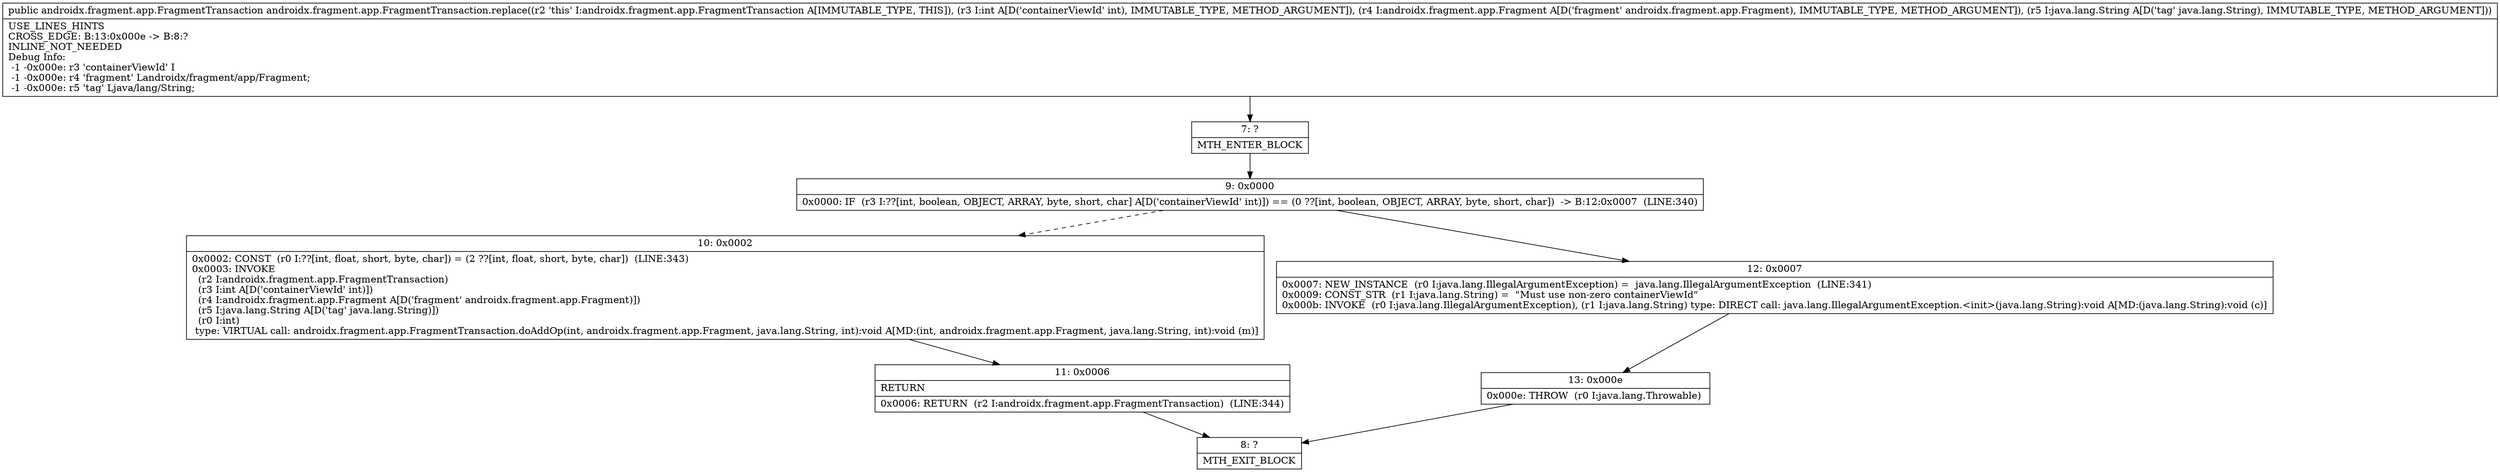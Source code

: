 digraph "CFG forandroidx.fragment.app.FragmentTransaction.replace(ILandroidx\/fragment\/app\/Fragment;Ljava\/lang\/String;)Landroidx\/fragment\/app\/FragmentTransaction;" {
Node_7 [shape=record,label="{7\:\ ?|MTH_ENTER_BLOCK\l}"];
Node_9 [shape=record,label="{9\:\ 0x0000|0x0000: IF  (r3 I:??[int, boolean, OBJECT, ARRAY, byte, short, char] A[D('containerViewId' int)]) == (0 ??[int, boolean, OBJECT, ARRAY, byte, short, char])  \-\> B:12:0x0007  (LINE:340)\l}"];
Node_10 [shape=record,label="{10\:\ 0x0002|0x0002: CONST  (r0 I:??[int, float, short, byte, char]) = (2 ??[int, float, short, byte, char])  (LINE:343)\l0x0003: INVOKE  \l  (r2 I:androidx.fragment.app.FragmentTransaction)\l  (r3 I:int A[D('containerViewId' int)])\l  (r4 I:androidx.fragment.app.Fragment A[D('fragment' androidx.fragment.app.Fragment)])\l  (r5 I:java.lang.String A[D('tag' java.lang.String)])\l  (r0 I:int)\l type: VIRTUAL call: androidx.fragment.app.FragmentTransaction.doAddOp(int, androidx.fragment.app.Fragment, java.lang.String, int):void A[MD:(int, androidx.fragment.app.Fragment, java.lang.String, int):void (m)]\l}"];
Node_11 [shape=record,label="{11\:\ 0x0006|RETURN\l|0x0006: RETURN  (r2 I:androidx.fragment.app.FragmentTransaction)  (LINE:344)\l}"];
Node_8 [shape=record,label="{8\:\ ?|MTH_EXIT_BLOCK\l}"];
Node_12 [shape=record,label="{12\:\ 0x0007|0x0007: NEW_INSTANCE  (r0 I:java.lang.IllegalArgumentException) =  java.lang.IllegalArgumentException  (LINE:341)\l0x0009: CONST_STR  (r1 I:java.lang.String) =  \"Must use non\-zero containerViewId\" \l0x000b: INVOKE  (r0 I:java.lang.IllegalArgumentException), (r1 I:java.lang.String) type: DIRECT call: java.lang.IllegalArgumentException.\<init\>(java.lang.String):void A[MD:(java.lang.String):void (c)]\l}"];
Node_13 [shape=record,label="{13\:\ 0x000e|0x000e: THROW  (r0 I:java.lang.Throwable) \l}"];
MethodNode[shape=record,label="{public androidx.fragment.app.FragmentTransaction androidx.fragment.app.FragmentTransaction.replace((r2 'this' I:androidx.fragment.app.FragmentTransaction A[IMMUTABLE_TYPE, THIS]), (r3 I:int A[D('containerViewId' int), IMMUTABLE_TYPE, METHOD_ARGUMENT]), (r4 I:androidx.fragment.app.Fragment A[D('fragment' androidx.fragment.app.Fragment), IMMUTABLE_TYPE, METHOD_ARGUMENT]), (r5 I:java.lang.String A[D('tag' java.lang.String), IMMUTABLE_TYPE, METHOD_ARGUMENT]))  | USE_LINES_HINTS\lCROSS_EDGE: B:13:0x000e \-\> B:8:?\lINLINE_NOT_NEEDED\lDebug Info:\l  \-1 \-0x000e: r3 'containerViewId' I\l  \-1 \-0x000e: r4 'fragment' Landroidx\/fragment\/app\/Fragment;\l  \-1 \-0x000e: r5 'tag' Ljava\/lang\/String;\l}"];
MethodNode -> Node_7;Node_7 -> Node_9;
Node_9 -> Node_10[style=dashed];
Node_9 -> Node_12;
Node_10 -> Node_11;
Node_11 -> Node_8;
Node_12 -> Node_13;
Node_13 -> Node_8;
}

